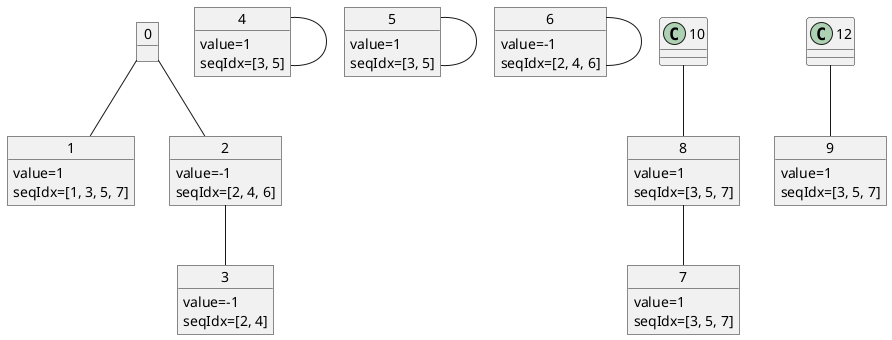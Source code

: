 'This file was automatically generated.
@startuml tree_diagram
object 0
object 1
1 : value=1
1 : seqIdx=[1, 3, 5, 7]
object 2
2 : value=-1
2 : seqIdx=[2, 4, 6]
object 3
3 : value=-1
3 : seqIdx=[2, 4]
object 4
4 : value=1
4 : seqIdx=[3, 5]
object 5
5 : value=1
5 : seqIdx=[3, 5]
object 6
6 : value=-1
6 : seqIdx=[2, 4, 6]
object 7
7 : value=1
7 : seqIdx=[3, 5, 7]
object 8
8 : value=1
8 : seqIdx=[3, 5, 7]
object 9
9 : value=1
9 : seqIdx=[3, 5, 7]
0--1
0--2
2--3
4--4
5--5
6--6
8--7
10--8
12--9
@enduml